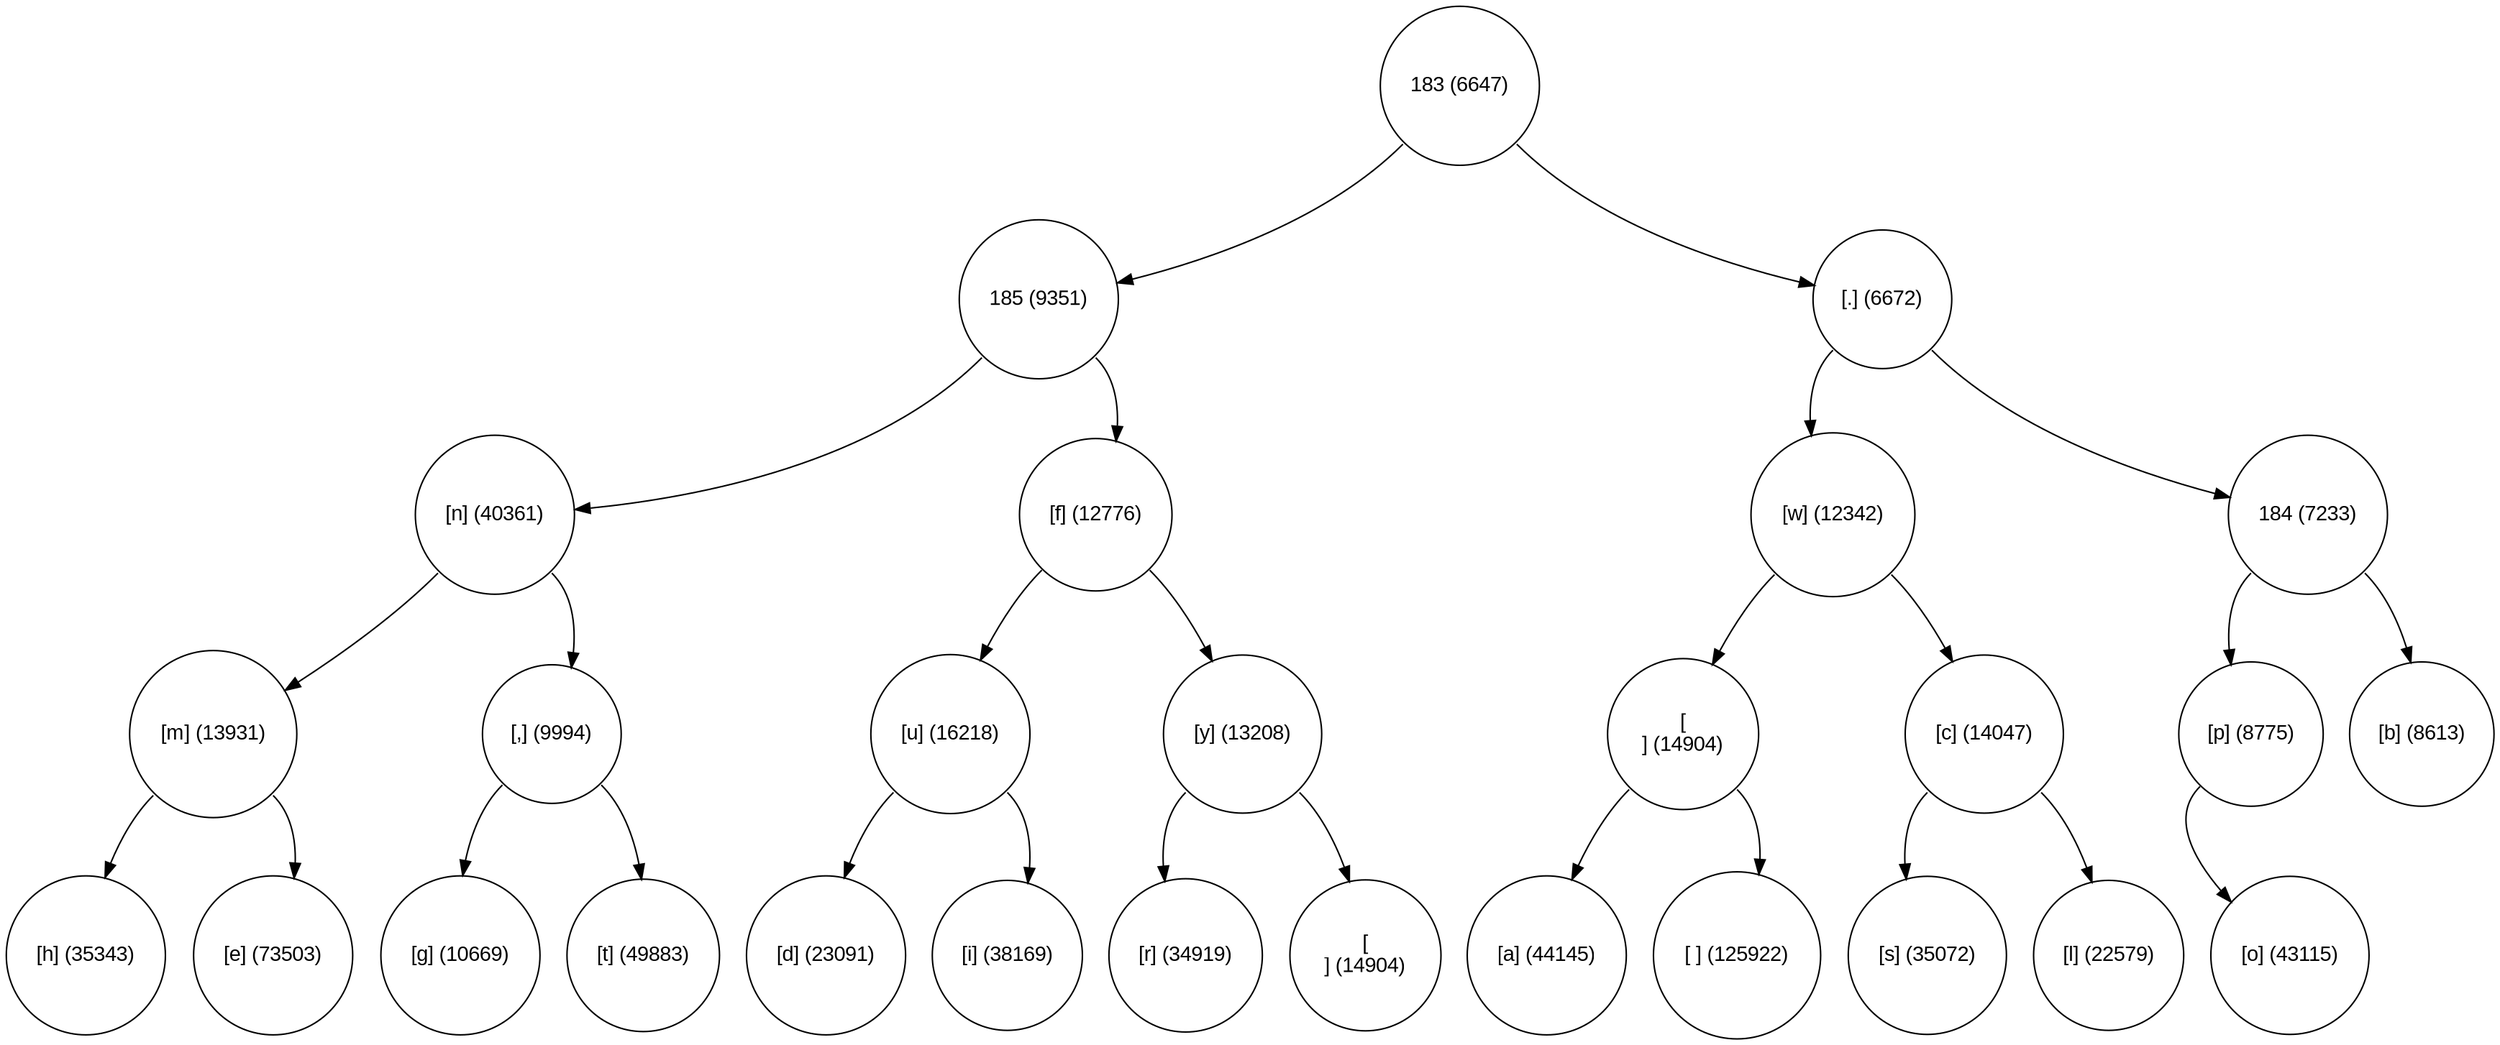 digraph move_down {
	node [fontname="Arial", shape="circle", width=0.5]; 

	0 [label = "183 (6647)"];
	0:sw -> 1;
	1 [label = "185 (9351)"];
	1:sw -> 3;
	3 [label = "[n] (40361)"];
	3:sw -> 7;
	7 [label = "[m] (13931)"];
	7:sw -> 15;
	15 [label = "[h] (35343)"];
	7:se -> 16;
	16 [label = "[e] (73503)"];
	3:se -> 8;
	8 [label = "[,] (9994)"];
	8:sw -> 17;
	17 [label = "[g] (10669)"];
	8:se -> 18;
	18 [label = "[t] (49883)"];
	1:se -> 4;
	4 [label = "[f] (12776)"];
	4:sw -> 9;
	9 [label = "[u] (16218)"];
	9:sw -> 19;
	19 [label = "[d] (23091)"];
	9:se -> 20;
	20 [label = "[i] (38169)"];
	4:se -> 10;
	10 [label = "[y] (13208)"];
	10:sw -> 21;
	21 [label = "[r] (34919)"];
	10:se -> 22;
	22 [label = "[
] (14904)"];
	0:se -> 2;
	2 [label = "[.] (6672)"];
	2:sw -> 5;
	5 [label = "[w] (12342)"];
	5:sw -> 11;
	11 [label = "[] (14904)"];
	11:sw -> 23;
	23 [label = "[a] (44145)"];
	11:se -> 24;
	24 [label = "[ ] (125922)"];
	5:se -> 12;
	12 [label = "[c] (14047)"];
	12:sw -> 25;
	25 [label = "[s] (35072)"];
	12:se -> 26;
	26 [label = "[l] (22579)"];
	2:se -> 6;
	6 [label = "184 (7233)"];
	6:sw -> 13;
	13 [label = "[p] (8775)"];
	13:sw -> 27;
	27 [label = "[o] (43115)"];
	6:se -> 14;
	14 [label = "[b] (8613)"];
}
